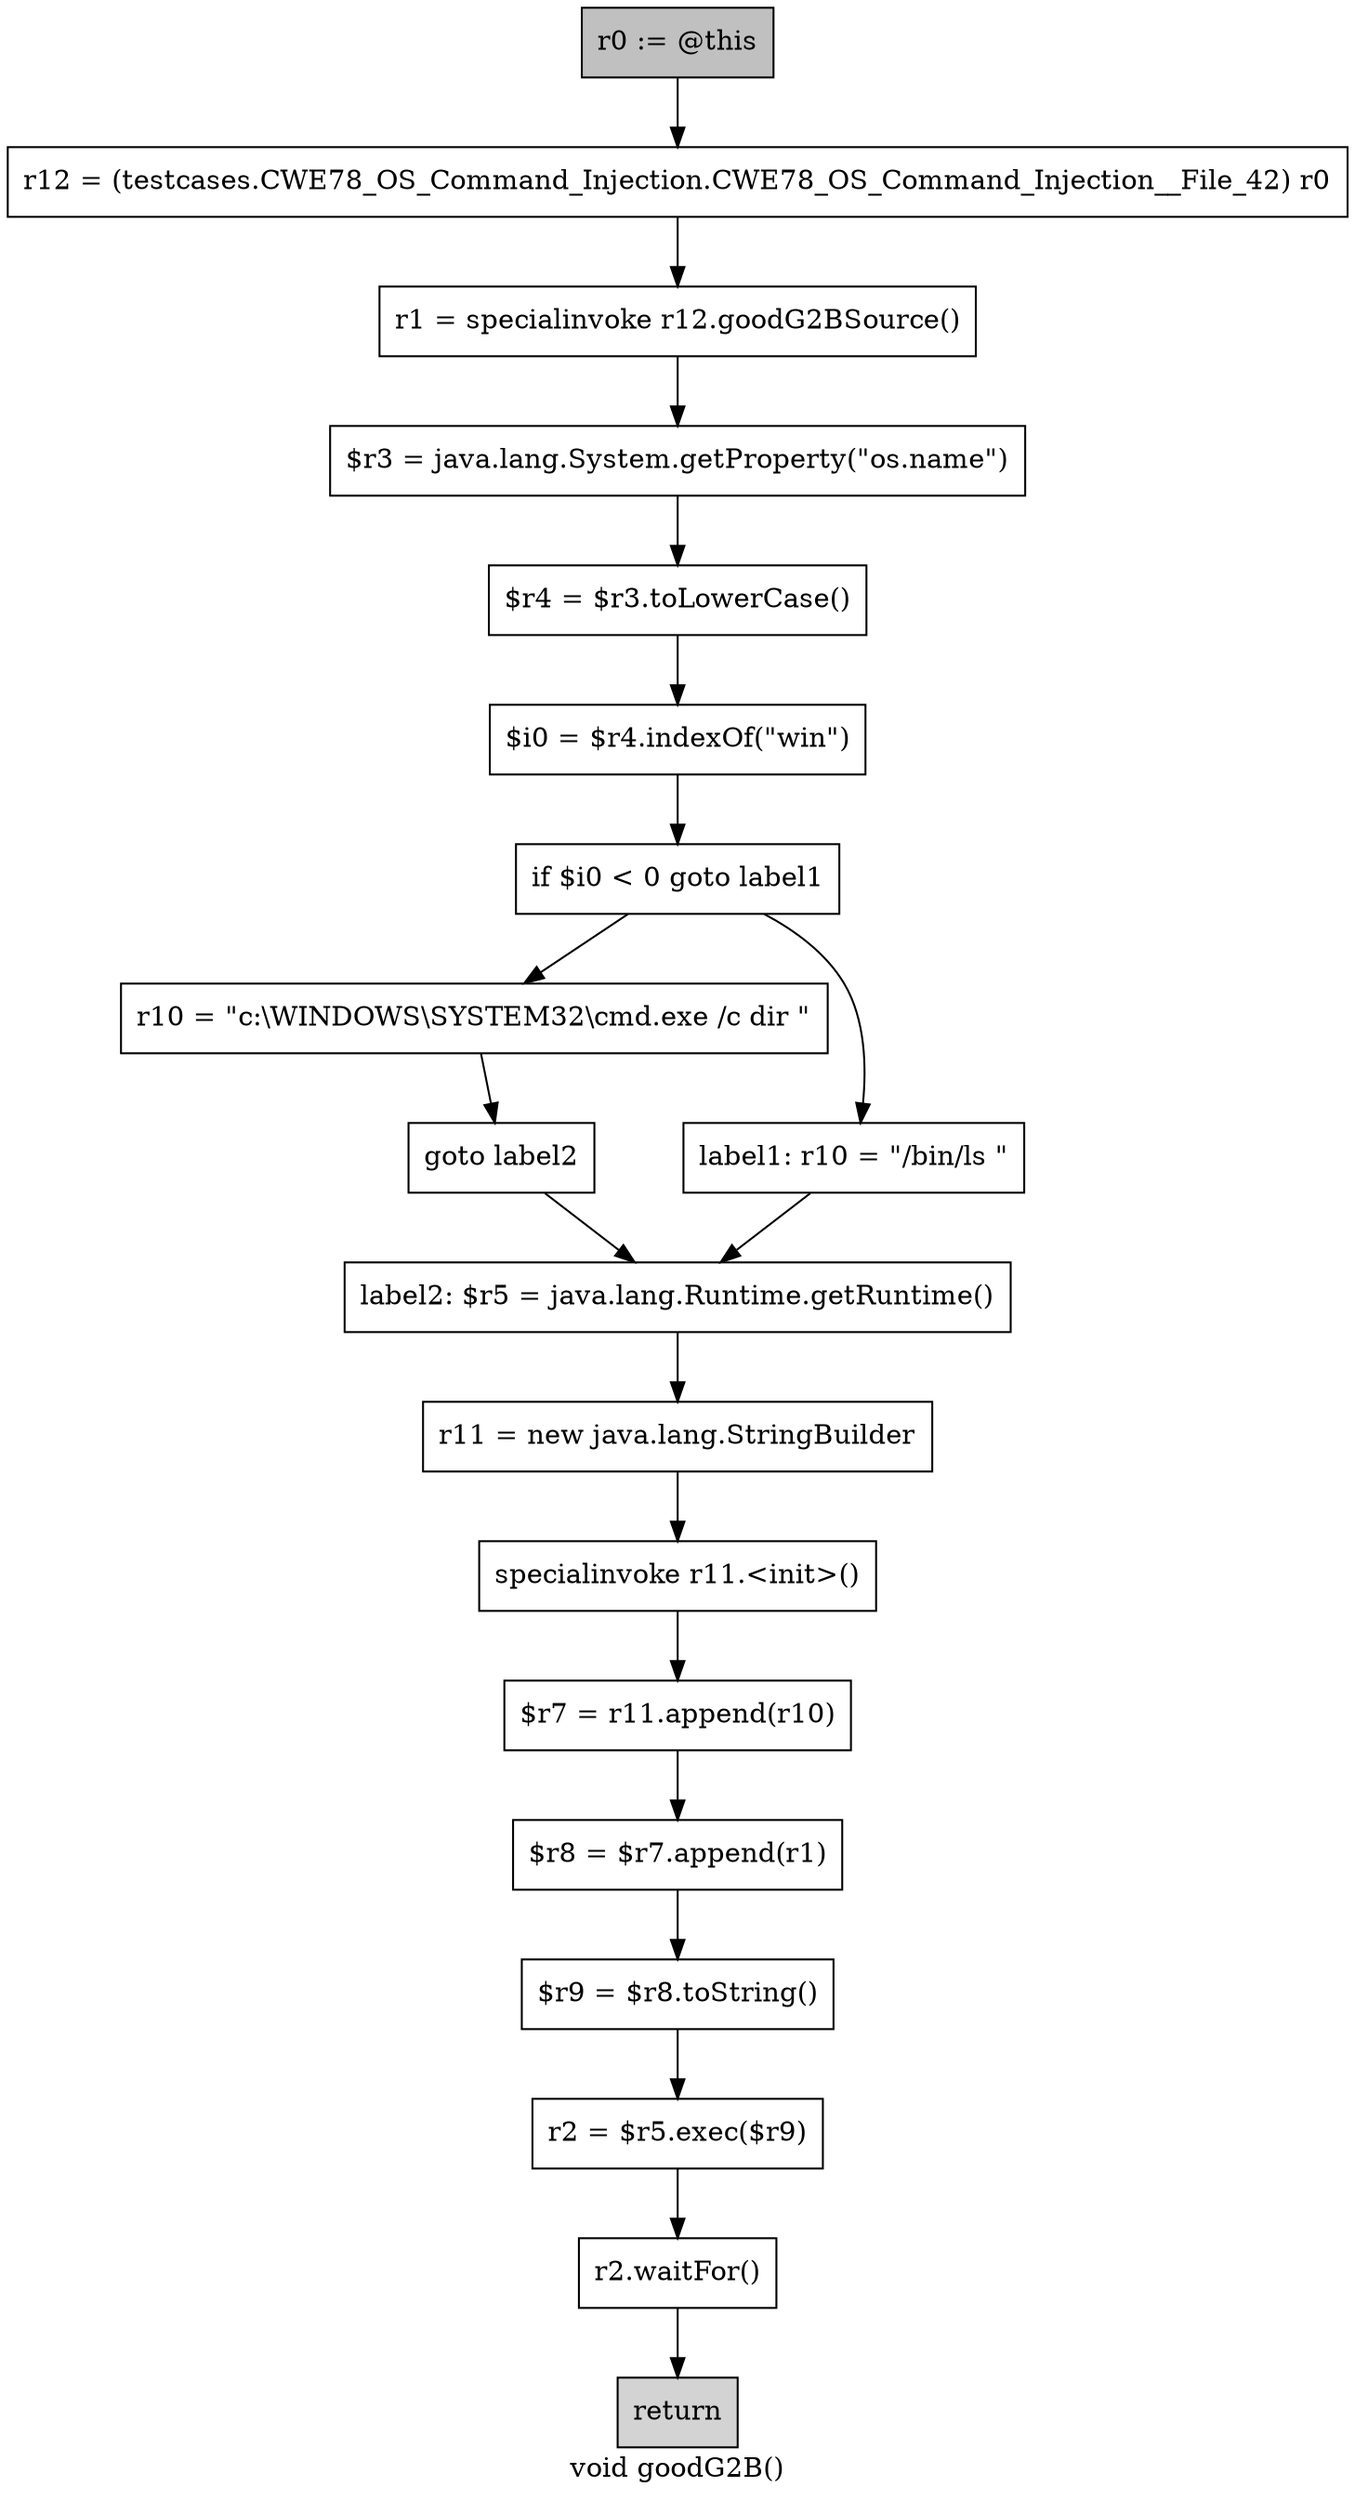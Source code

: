 digraph "void goodG2B()" {
    label="void goodG2B()";
    node [shape=box];
    "0" [style=filled,fillcolor=gray,label="r0 := @this",];
    "1" [label="r12 = (testcases.CWE78_OS_Command_Injection.CWE78_OS_Command_Injection__File_42) r0",];
    "0"->"1";
    "2" [label="r1 = specialinvoke r12.goodG2BSource()",];
    "1"->"2";
    "3" [label="$r3 = java.lang.System.getProperty(\"os.name\")",];
    "2"->"3";
    "4" [label="$r4 = $r3.toLowerCase()",];
    "3"->"4";
    "5" [label="$i0 = $r4.indexOf(\"win\")",];
    "4"->"5";
    "6" [label="if $i0 < 0 goto label1",];
    "5"->"6";
    "7" [label="r10 = \"c:\\WINDOWS\\SYSTEM32\\cmd.exe /c dir \"",];
    "6"->"7";
    "9" [label="label1: r10 = \"/bin/ls \"",];
    "6"->"9";
    "8" [label="goto label2",];
    "7"->"8";
    "10" [label="label2: $r5 = java.lang.Runtime.getRuntime()",];
    "8"->"10";
    "9"->"10";
    "11" [label="r11 = new java.lang.StringBuilder",];
    "10"->"11";
    "12" [label="specialinvoke r11.<init>()",];
    "11"->"12";
    "13" [label="$r7 = r11.append(r10)",];
    "12"->"13";
    "14" [label="$r8 = $r7.append(r1)",];
    "13"->"14";
    "15" [label="$r9 = $r8.toString()",];
    "14"->"15";
    "16" [label="r2 = $r5.exec($r9)",];
    "15"->"16";
    "17" [label="r2.waitFor()",];
    "16"->"17";
    "18" [style=filled,fillcolor=lightgray,label="return",];
    "17"->"18";
}
